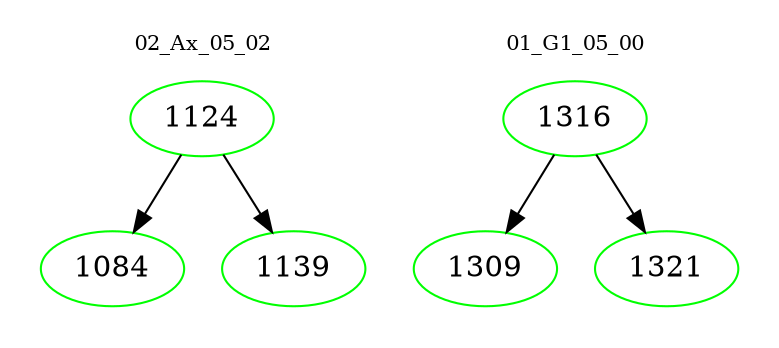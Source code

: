 digraph{
subgraph cluster_0 {
color = white
label = "02_Ax_05_02";
fontsize=10;
T0_1124 [label="1124", color="green"]
T0_1124 -> T0_1084 [color="black"]
T0_1084 [label="1084", color="green"]
T0_1124 -> T0_1139 [color="black"]
T0_1139 [label="1139", color="green"]
}
subgraph cluster_1 {
color = white
label = "01_G1_05_00";
fontsize=10;
T1_1316 [label="1316", color="green"]
T1_1316 -> T1_1309 [color="black"]
T1_1309 [label="1309", color="green"]
T1_1316 -> T1_1321 [color="black"]
T1_1321 [label="1321", color="green"]
}
}
